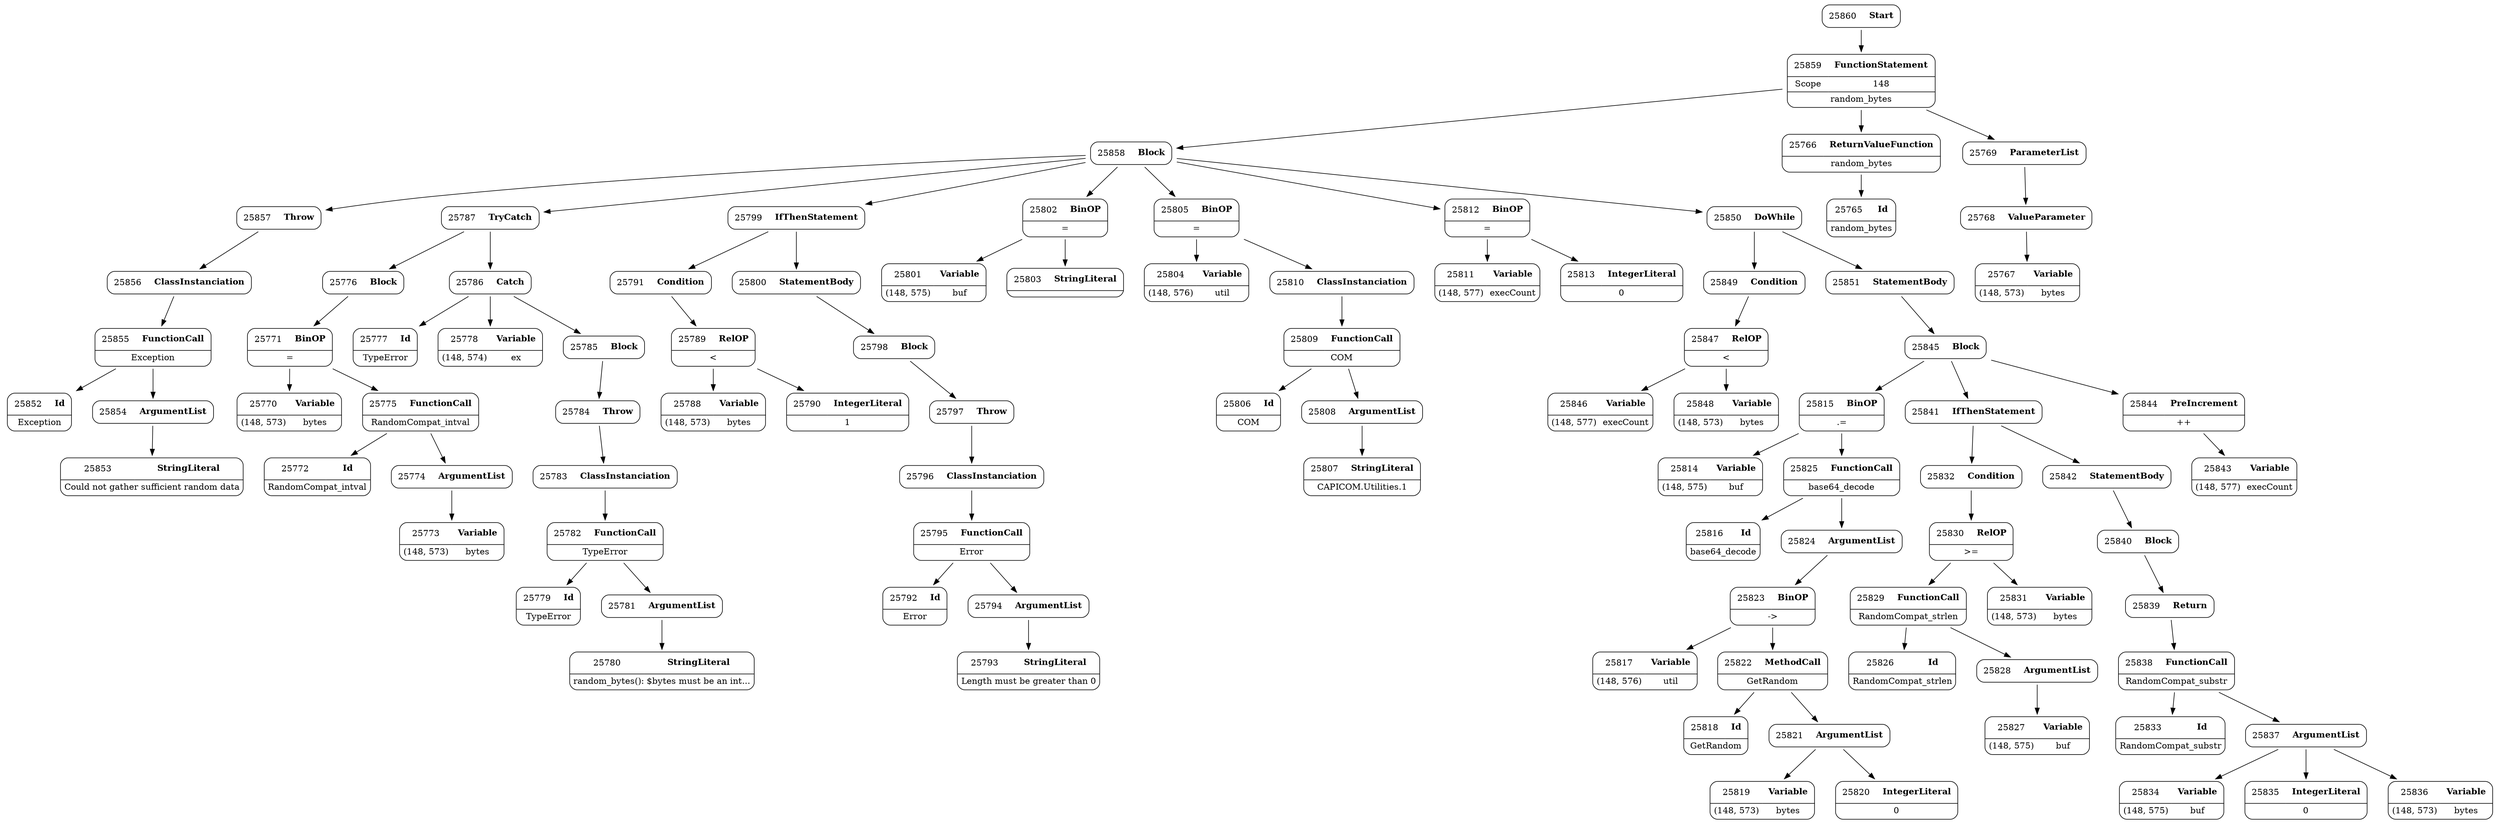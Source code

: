 digraph ast {
node [shape=none];
25856 [label=<<TABLE border='1' cellspacing='0' cellpadding='10' style='rounded' ><TR><TD border='0'>25856</TD><TD border='0'><B>ClassInstanciation</B></TD></TR></TABLE>>];
25856 -> 25855 [weight=2];
25857 [label=<<TABLE border='1' cellspacing='0' cellpadding='10' style='rounded' ><TR><TD border='0'>25857</TD><TD border='0'><B>Throw</B></TD></TR></TABLE>>];
25857 -> 25856 [weight=2];
25858 [label=<<TABLE border='1' cellspacing='0' cellpadding='10' style='rounded' ><TR><TD border='0'>25858</TD><TD border='0'><B>Block</B></TD></TR></TABLE>>];
25858 -> 25787 [weight=2];
25858 -> 25799 [weight=2];
25858 -> 25802 [weight=2];
25858 -> 25805 [weight=2];
25858 -> 25812 [weight=2];
25858 -> 25850 [weight=2];
25858 -> 25857 [weight=2];
25859 [label=<<TABLE border='1' cellspacing='0' cellpadding='10' style='rounded' ><TR><TD border='0'>25859</TD><TD border='0'><B>FunctionStatement</B></TD></TR><HR/><TR><TD border='0' cellpadding='5'>Scope</TD><TD border='0' cellpadding='5'>148</TD></TR><HR/><TR><TD border='0' cellpadding='5' colspan='2'>random_bytes</TD></TR></TABLE>>];
25859 -> 25766 [weight=2];
25859 -> 25769 [weight=2];
25859 -> 25858 [weight=2];
25860 [label=<<TABLE border='1' cellspacing='0' cellpadding='10' style='rounded' ><TR><TD border='0'>25860</TD><TD border='0'><B>Start</B></TD></TR></TABLE>>];
25860 -> 25859 [weight=2];
25765 [label=<<TABLE border='1' cellspacing='0' cellpadding='10' style='rounded' ><TR><TD border='0'>25765</TD><TD border='0'><B>Id</B></TD></TR><HR/><TR><TD border='0' cellpadding='5' colspan='2'>random_bytes</TD></TR></TABLE>>];
25766 [label=<<TABLE border='1' cellspacing='0' cellpadding='10' style='rounded' ><TR><TD border='0'>25766</TD><TD border='0'><B>ReturnValueFunction</B></TD></TR><HR/><TR><TD border='0' cellpadding='5' colspan='2'>random_bytes</TD></TR></TABLE>>];
25766 -> 25765 [weight=2];
25767 [label=<<TABLE border='1' cellspacing='0' cellpadding='10' style='rounded' ><TR><TD border='0'>25767</TD><TD border='0'><B>Variable</B></TD></TR><HR/><TR><TD border='0' cellpadding='5'>(148, 573)</TD><TD border='0' cellpadding='5'>bytes</TD></TR></TABLE>>];
25768 [label=<<TABLE border='1' cellspacing='0' cellpadding='10' style='rounded' ><TR><TD border='0'>25768</TD><TD border='0'><B>ValueParameter</B></TD></TR></TABLE>>];
25768 -> 25767 [weight=2];
25769 [label=<<TABLE border='1' cellspacing='0' cellpadding='10' style='rounded' ><TR><TD border='0'>25769</TD><TD border='0'><B>ParameterList</B></TD></TR></TABLE>>];
25769 -> 25768 [weight=2];
25770 [label=<<TABLE border='1' cellspacing='0' cellpadding='10' style='rounded' ><TR><TD border='0'>25770</TD><TD border='0'><B>Variable</B></TD></TR><HR/><TR><TD border='0' cellpadding='5'>(148, 573)</TD><TD border='0' cellpadding='5'>bytes</TD></TR></TABLE>>];
25771 [label=<<TABLE border='1' cellspacing='0' cellpadding='10' style='rounded' ><TR><TD border='0'>25771</TD><TD border='0'><B>BinOP</B></TD></TR><HR/><TR><TD border='0' cellpadding='5' colspan='2'>=</TD></TR></TABLE>>];
25771 -> 25770 [weight=2];
25771 -> 25775 [weight=2];
25772 [label=<<TABLE border='1' cellspacing='0' cellpadding='10' style='rounded' ><TR><TD border='0'>25772</TD><TD border='0'><B>Id</B></TD></TR><HR/><TR><TD border='0' cellpadding='5' colspan='2'>RandomCompat_intval</TD></TR></TABLE>>];
25773 [label=<<TABLE border='1' cellspacing='0' cellpadding='10' style='rounded' ><TR><TD border='0'>25773</TD><TD border='0'><B>Variable</B></TD></TR><HR/><TR><TD border='0' cellpadding='5'>(148, 573)</TD><TD border='0' cellpadding='5'>bytes</TD></TR></TABLE>>];
25774 [label=<<TABLE border='1' cellspacing='0' cellpadding='10' style='rounded' ><TR><TD border='0'>25774</TD><TD border='0'><B>ArgumentList</B></TD></TR></TABLE>>];
25774 -> 25773 [weight=2];
25775 [label=<<TABLE border='1' cellspacing='0' cellpadding='10' style='rounded' ><TR><TD border='0'>25775</TD><TD border='0'><B>FunctionCall</B></TD></TR><HR/><TR><TD border='0' cellpadding='5' colspan='2'>RandomCompat_intval</TD></TR></TABLE>>];
25775 -> 25772 [weight=2];
25775 -> 25774 [weight=2];
25776 [label=<<TABLE border='1' cellspacing='0' cellpadding='10' style='rounded' ><TR><TD border='0'>25776</TD><TD border='0'><B>Block</B></TD></TR></TABLE>>];
25776 -> 25771 [weight=2];
25777 [label=<<TABLE border='1' cellspacing='0' cellpadding='10' style='rounded' ><TR><TD border='0'>25777</TD><TD border='0'><B>Id</B></TD></TR><HR/><TR><TD border='0' cellpadding='5' colspan='2'>TypeError</TD></TR></TABLE>>];
25778 [label=<<TABLE border='1' cellspacing='0' cellpadding='10' style='rounded' ><TR><TD border='0'>25778</TD><TD border='0'><B>Variable</B></TD></TR><HR/><TR><TD border='0' cellpadding='5'>(148, 574)</TD><TD border='0' cellpadding='5'>ex</TD></TR></TABLE>>];
25779 [label=<<TABLE border='1' cellspacing='0' cellpadding='10' style='rounded' ><TR><TD border='0'>25779</TD><TD border='0'><B>Id</B></TD></TR><HR/><TR><TD border='0' cellpadding='5' colspan='2'>TypeError</TD></TR></TABLE>>];
25780 [label=<<TABLE border='1' cellspacing='0' cellpadding='10' style='rounded' ><TR><TD border='0'>25780</TD><TD border='0'><B>StringLiteral</B></TD></TR><HR/><TR><TD border='0' cellpadding='5' colspan='2'>random_bytes(): $bytes must be an int...</TD></TR></TABLE>>];
25781 [label=<<TABLE border='1' cellspacing='0' cellpadding='10' style='rounded' ><TR><TD border='0'>25781</TD><TD border='0'><B>ArgumentList</B></TD></TR></TABLE>>];
25781 -> 25780 [weight=2];
25782 [label=<<TABLE border='1' cellspacing='0' cellpadding='10' style='rounded' ><TR><TD border='0'>25782</TD><TD border='0'><B>FunctionCall</B></TD></TR><HR/><TR><TD border='0' cellpadding='5' colspan='2'>TypeError</TD></TR></TABLE>>];
25782 -> 25779 [weight=2];
25782 -> 25781 [weight=2];
25783 [label=<<TABLE border='1' cellspacing='0' cellpadding='10' style='rounded' ><TR><TD border='0'>25783</TD><TD border='0'><B>ClassInstanciation</B></TD></TR></TABLE>>];
25783 -> 25782 [weight=2];
25784 [label=<<TABLE border='1' cellspacing='0' cellpadding='10' style='rounded' ><TR><TD border='0'>25784</TD><TD border='0'><B>Throw</B></TD></TR></TABLE>>];
25784 -> 25783 [weight=2];
25785 [label=<<TABLE border='1' cellspacing='0' cellpadding='10' style='rounded' ><TR><TD border='0'>25785</TD><TD border='0'><B>Block</B></TD></TR></TABLE>>];
25785 -> 25784 [weight=2];
25786 [label=<<TABLE border='1' cellspacing='0' cellpadding='10' style='rounded' ><TR><TD border='0'>25786</TD><TD border='0'><B>Catch</B></TD></TR></TABLE>>];
25786 -> 25777 [weight=2];
25786 -> 25778 [weight=2];
25786 -> 25785 [weight=2];
25787 [label=<<TABLE border='1' cellspacing='0' cellpadding='10' style='rounded' ><TR><TD border='0'>25787</TD><TD border='0'><B>TryCatch</B></TD></TR></TABLE>>];
25787 -> 25776 [weight=2];
25787 -> 25786 [weight=2];
25788 [label=<<TABLE border='1' cellspacing='0' cellpadding='10' style='rounded' ><TR><TD border='0'>25788</TD><TD border='0'><B>Variable</B></TD></TR><HR/><TR><TD border='0' cellpadding='5'>(148, 573)</TD><TD border='0' cellpadding='5'>bytes</TD></TR></TABLE>>];
25789 [label=<<TABLE border='1' cellspacing='0' cellpadding='10' style='rounded' ><TR><TD border='0'>25789</TD><TD border='0'><B>RelOP</B></TD></TR><HR/><TR><TD border='0' cellpadding='5' colspan='2'>&lt;</TD></TR></TABLE>>];
25789 -> 25788 [weight=2];
25789 -> 25790 [weight=2];
25790 [label=<<TABLE border='1' cellspacing='0' cellpadding='10' style='rounded' ><TR><TD border='0'>25790</TD><TD border='0'><B>IntegerLiteral</B></TD></TR><HR/><TR><TD border='0' cellpadding='5' colspan='2'>1</TD></TR></TABLE>>];
25791 [label=<<TABLE border='1' cellspacing='0' cellpadding='10' style='rounded' ><TR><TD border='0'>25791</TD><TD border='0'><B>Condition</B></TD></TR></TABLE>>];
25791 -> 25789 [weight=2];
25792 [label=<<TABLE border='1' cellspacing='0' cellpadding='10' style='rounded' ><TR><TD border='0'>25792</TD><TD border='0'><B>Id</B></TD></TR><HR/><TR><TD border='0' cellpadding='5' colspan='2'>Error</TD></TR></TABLE>>];
25793 [label=<<TABLE border='1' cellspacing='0' cellpadding='10' style='rounded' ><TR><TD border='0'>25793</TD><TD border='0'><B>StringLiteral</B></TD></TR><HR/><TR><TD border='0' cellpadding='5' colspan='2'>Length must be greater than 0</TD></TR></TABLE>>];
25794 [label=<<TABLE border='1' cellspacing='0' cellpadding='10' style='rounded' ><TR><TD border='0'>25794</TD><TD border='0'><B>ArgumentList</B></TD></TR></TABLE>>];
25794 -> 25793 [weight=2];
25795 [label=<<TABLE border='1' cellspacing='0' cellpadding='10' style='rounded' ><TR><TD border='0'>25795</TD><TD border='0'><B>FunctionCall</B></TD></TR><HR/><TR><TD border='0' cellpadding='5' colspan='2'>Error</TD></TR></TABLE>>];
25795 -> 25792 [weight=2];
25795 -> 25794 [weight=2];
25796 [label=<<TABLE border='1' cellspacing='0' cellpadding='10' style='rounded' ><TR><TD border='0'>25796</TD><TD border='0'><B>ClassInstanciation</B></TD></TR></TABLE>>];
25796 -> 25795 [weight=2];
25797 [label=<<TABLE border='1' cellspacing='0' cellpadding='10' style='rounded' ><TR><TD border='0'>25797</TD><TD border='0'><B>Throw</B></TD></TR></TABLE>>];
25797 -> 25796 [weight=2];
25798 [label=<<TABLE border='1' cellspacing='0' cellpadding='10' style='rounded' ><TR><TD border='0'>25798</TD><TD border='0'><B>Block</B></TD></TR></TABLE>>];
25798 -> 25797 [weight=2];
25799 [label=<<TABLE border='1' cellspacing='0' cellpadding='10' style='rounded' ><TR><TD border='0'>25799</TD><TD border='0'><B>IfThenStatement</B></TD></TR></TABLE>>];
25799 -> 25791 [weight=2];
25799 -> 25800 [weight=2];
25800 [label=<<TABLE border='1' cellspacing='0' cellpadding='10' style='rounded' ><TR><TD border='0'>25800</TD><TD border='0'><B>StatementBody</B></TD></TR></TABLE>>];
25800 -> 25798 [weight=2];
25801 [label=<<TABLE border='1' cellspacing='0' cellpadding='10' style='rounded' ><TR><TD border='0'>25801</TD><TD border='0'><B>Variable</B></TD></TR><HR/><TR><TD border='0' cellpadding='5'>(148, 575)</TD><TD border='0' cellpadding='5'>buf</TD></TR></TABLE>>];
25802 [label=<<TABLE border='1' cellspacing='0' cellpadding='10' style='rounded' ><TR><TD border='0'>25802</TD><TD border='0'><B>BinOP</B></TD></TR><HR/><TR><TD border='0' cellpadding='5' colspan='2'>=</TD></TR></TABLE>>];
25802 -> 25801 [weight=2];
25802 -> 25803 [weight=2];
25803 [label=<<TABLE border='1' cellspacing='0' cellpadding='10' style='rounded' ><TR><TD border='0'>25803</TD><TD border='0'><B>StringLiteral</B></TD></TR><HR/><TR><TD border='0' cellpadding='5' colspan='2'></TD></TR></TABLE>>];
25804 [label=<<TABLE border='1' cellspacing='0' cellpadding='10' style='rounded' ><TR><TD border='0'>25804</TD><TD border='0'><B>Variable</B></TD></TR><HR/><TR><TD border='0' cellpadding='5'>(148, 576)</TD><TD border='0' cellpadding='5'>util</TD></TR></TABLE>>];
25805 [label=<<TABLE border='1' cellspacing='0' cellpadding='10' style='rounded' ><TR><TD border='0'>25805</TD><TD border='0'><B>BinOP</B></TD></TR><HR/><TR><TD border='0' cellpadding='5' colspan='2'>=</TD></TR></TABLE>>];
25805 -> 25804 [weight=2];
25805 -> 25810 [weight=2];
25806 [label=<<TABLE border='1' cellspacing='0' cellpadding='10' style='rounded' ><TR><TD border='0'>25806</TD><TD border='0'><B>Id</B></TD></TR><HR/><TR><TD border='0' cellpadding='5' colspan='2'>COM</TD></TR></TABLE>>];
25807 [label=<<TABLE border='1' cellspacing='0' cellpadding='10' style='rounded' ><TR><TD border='0'>25807</TD><TD border='0'><B>StringLiteral</B></TD></TR><HR/><TR><TD border='0' cellpadding='5' colspan='2'>CAPICOM.Utilities.1</TD></TR></TABLE>>];
25808 [label=<<TABLE border='1' cellspacing='0' cellpadding='10' style='rounded' ><TR><TD border='0'>25808</TD><TD border='0'><B>ArgumentList</B></TD></TR></TABLE>>];
25808 -> 25807 [weight=2];
25809 [label=<<TABLE border='1' cellspacing='0' cellpadding='10' style='rounded' ><TR><TD border='0'>25809</TD><TD border='0'><B>FunctionCall</B></TD></TR><HR/><TR><TD border='0' cellpadding='5' colspan='2'>COM</TD></TR></TABLE>>];
25809 -> 25806 [weight=2];
25809 -> 25808 [weight=2];
25810 [label=<<TABLE border='1' cellspacing='0' cellpadding='10' style='rounded' ><TR><TD border='0'>25810</TD><TD border='0'><B>ClassInstanciation</B></TD></TR></TABLE>>];
25810 -> 25809 [weight=2];
25811 [label=<<TABLE border='1' cellspacing='0' cellpadding='10' style='rounded' ><TR><TD border='0'>25811</TD><TD border='0'><B>Variable</B></TD></TR><HR/><TR><TD border='0' cellpadding='5'>(148, 577)</TD><TD border='0' cellpadding='5'>execCount</TD></TR></TABLE>>];
25812 [label=<<TABLE border='1' cellspacing='0' cellpadding='10' style='rounded' ><TR><TD border='0'>25812</TD><TD border='0'><B>BinOP</B></TD></TR><HR/><TR><TD border='0' cellpadding='5' colspan='2'>=</TD></TR></TABLE>>];
25812 -> 25811 [weight=2];
25812 -> 25813 [weight=2];
25813 [label=<<TABLE border='1' cellspacing='0' cellpadding='10' style='rounded' ><TR><TD border='0'>25813</TD><TD border='0'><B>IntegerLiteral</B></TD></TR><HR/><TR><TD border='0' cellpadding='5' colspan='2'>0</TD></TR></TABLE>>];
25814 [label=<<TABLE border='1' cellspacing='0' cellpadding='10' style='rounded' ><TR><TD border='0'>25814</TD><TD border='0'><B>Variable</B></TD></TR><HR/><TR><TD border='0' cellpadding='5'>(148, 575)</TD><TD border='0' cellpadding='5'>buf</TD></TR></TABLE>>];
25815 [label=<<TABLE border='1' cellspacing='0' cellpadding='10' style='rounded' ><TR><TD border='0'>25815</TD><TD border='0'><B>BinOP</B></TD></TR><HR/><TR><TD border='0' cellpadding='5' colspan='2'>.=</TD></TR></TABLE>>];
25815 -> 25814 [weight=2];
25815 -> 25825 [weight=2];
25816 [label=<<TABLE border='1' cellspacing='0' cellpadding='10' style='rounded' ><TR><TD border='0'>25816</TD><TD border='0'><B>Id</B></TD></TR><HR/><TR><TD border='0' cellpadding='5' colspan='2'>base64_decode</TD></TR></TABLE>>];
25817 [label=<<TABLE border='1' cellspacing='0' cellpadding='10' style='rounded' ><TR><TD border='0'>25817</TD><TD border='0'><B>Variable</B></TD></TR><HR/><TR><TD border='0' cellpadding='5'>(148, 576)</TD><TD border='0' cellpadding='5'>util</TD></TR></TABLE>>];
25818 [label=<<TABLE border='1' cellspacing='0' cellpadding='10' style='rounded' ><TR><TD border='0'>25818</TD><TD border='0'><B>Id</B></TD></TR><HR/><TR><TD border='0' cellpadding='5' colspan='2'>GetRandom</TD></TR></TABLE>>];
25819 [label=<<TABLE border='1' cellspacing='0' cellpadding='10' style='rounded' ><TR><TD border='0'>25819</TD><TD border='0'><B>Variable</B></TD></TR><HR/><TR><TD border='0' cellpadding='5'>(148, 573)</TD><TD border='0' cellpadding='5'>bytes</TD></TR></TABLE>>];
25820 [label=<<TABLE border='1' cellspacing='0' cellpadding='10' style='rounded' ><TR><TD border='0'>25820</TD><TD border='0'><B>IntegerLiteral</B></TD></TR><HR/><TR><TD border='0' cellpadding='5' colspan='2'>0</TD></TR></TABLE>>];
25821 [label=<<TABLE border='1' cellspacing='0' cellpadding='10' style='rounded' ><TR><TD border='0'>25821</TD><TD border='0'><B>ArgumentList</B></TD></TR></TABLE>>];
25821 -> 25819 [weight=2];
25821 -> 25820 [weight=2];
25822 [label=<<TABLE border='1' cellspacing='0' cellpadding='10' style='rounded' ><TR><TD border='0'>25822</TD><TD border='0'><B>MethodCall</B></TD></TR><HR/><TR><TD border='0' cellpadding='5' colspan='2'>GetRandom</TD></TR></TABLE>>];
25822 -> 25818 [weight=2];
25822 -> 25821 [weight=2];
25823 [label=<<TABLE border='1' cellspacing='0' cellpadding='10' style='rounded' ><TR><TD border='0'>25823</TD><TD border='0'><B>BinOP</B></TD></TR><HR/><TR><TD border='0' cellpadding='5' colspan='2'>-&gt;</TD></TR></TABLE>>];
25823 -> 25817 [weight=2];
25823 -> 25822 [weight=2];
25824 [label=<<TABLE border='1' cellspacing='0' cellpadding='10' style='rounded' ><TR><TD border='0'>25824</TD><TD border='0'><B>ArgumentList</B></TD></TR></TABLE>>];
25824 -> 25823 [weight=2];
25825 [label=<<TABLE border='1' cellspacing='0' cellpadding='10' style='rounded' ><TR><TD border='0'>25825</TD><TD border='0'><B>FunctionCall</B></TD></TR><HR/><TR><TD border='0' cellpadding='5' colspan='2'>base64_decode</TD></TR></TABLE>>];
25825 -> 25816 [weight=2];
25825 -> 25824 [weight=2];
25826 [label=<<TABLE border='1' cellspacing='0' cellpadding='10' style='rounded' ><TR><TD border='0'>25826</TD><TD border='0'><B>Id</B></TD></TR><HR/><TR><TD border='0' cellpadding='5' colspan='2'>RandomCompat_strlen</TD></TR></TABLE>>];
25827 [label=<<TABLE border='1' cellspacing='0' cellpadding='10' style='rounded' ><TR><TD border='0'>25827</TD><TD border='0'><B>Variable</B></TD></TR><HR/><TR><TD border='0' cellpadding='5'>(148, 575)</TD><TD border='0' cellpadding='5'>buf</TD></TR></TABLE>>];
25828 [label=<<TABLE border='1' cellspacing='0' cellpadding='10' style='rounded' ><TR><TD border='0'>25828</TD><TD border='0'><B>ArgumentList</B></TD></TR></TABLE>>];
25828 -> 25827 [weight=2];
25829 [label=<<TABLE border='1' cellspacing='0' cellpadding='10' style='rounded' ><TR><TD border='0'>25829</TD><TD border='0'><B>FunctionCall</B></TD></TR><HR/><TR><TD border='0' cellpadding='5' colspan='2'>RandomCompat_strlen</TD></TR></TABLE>>];
25829 -> 25826 [weight=2];
25829 -> 25828 [weight=2];
25830 [label=<<TABLE border='1' cellspacing='0' cellpadding='10' style='rounded' ><TR><TD border='0'>25830</TD><TD border='0'><B>RelOP</B></TD></TR><HR/><TR><TD border='0' cellpadding='5' colspan='2'>&gt;=</TD></TR></TABLE>>];
25830 -> 25829 [weight=2];
25830 -> 25831 [weight=2];
25831 [label=<<TABLE border='1' cellspacing='0' cellpadding='10' style='rounded' ><TR><TD border='0'>25831</TD><TD border='0'><B>Variable</B></TD></TR><HR/><TR><TD border='0' cellpadding='5'>(148, 573)</TD><TD border='0' cellpadding='5'>bytes</TD></TR></TABLE>>];
25832 [label=<<TABLE border='1' cellspacing='0' cellpadding='10' style='rounded' ><TR><TD border='0'>25832</TD><TD border='0'><B>Condition</B></TD></TR></TABLE>>];
25832 -> 25830 [weight=2];
25833 [label=<<TABLE border='1' cellspacing='0' cellpadding='10' style='rounded' ><TR><TD border='0'>25833</TD><TD border='0'><B>Id</B></TD></TR><HR/><TR><TD border='0' cellpadding='5' colspan='2'>RandomCompat_substr</TD></TR></TABLE>>];
25834 [label=<<TABLE border='1' cellspacing='0' cellpadding='10' style='rounded' ><TR><TD border='0'>25834</TD><TD border='0'><B>Variable</B></TD></TR><HR/><TR><TD border='0' cellpadding='5'>(148, 575)</TD><TD border='0' cellpadding='5'>buf</TD></TR></TABLE>>];
25835 [label=<<TABLE border='1' cellspacing='0' cellpadding='10' style='rounded' ><TR><TD border='0'>25835</TD><TD border='0'><B>IntegerLiteral</B></TD></TR><HR/><TR><TD border='0' cellpadding='5' colspan='2'>0</TD></TR></TABLE>>];
25836 [label=<<TABLE border='1' cellspacing='0' cellpadding='10' style='rounded' ><TR><TD border='0'>25836</TD><TD border='0'><B>Variable</B></TD></TR><HR/><TR><TD border='0' cellpadding='5'>(148, 573)</TD><TD border='0' cellpadding='5'>bytes</TD></TR></TABLE>>];
25837 [label=<<TABLE border='1' cellspacing='0' cellpadding='10' style='rounded' ><TR><TD border='0'>25837</TD><TD border='0'><B>ArgumentList</B></TD></TR></TABLE>>];
25837 -> 25834 [weight=2];
25837 -> 25835 [weight=2];
25837 -> 25836 [weight=2];
25838 [label=<<TABLE border='1' cellspacing='0' cellpadding='10' style='rounded' ><TR><TD border='0'>25838</TD><TD border='0'><B>FunctionCall</B></TD></TR><HR/><TR><TD border='0' cellpadding='5' colspan='2'>RandomCompat_substr</TD></TR></TABLE>>];
25838 -> 25833 [weight=2];
25838 -> 25837 [weight=2];
25839 [label=<<TABLE border='1' cellspacing='0' cellpadding='10' style='rounded' ><TR><TD border='0'>25839</TD><TD border='0'><B>Return</B></TD></TR></TABLE>>];
25839 -> 25838 [weight=2];
25840 [label=<<TABLE border='1' cellspacing='0' cellpadding='10' style='rounded' ><TR><TD border='0'>25840</TD><TD border='0'><B>Block</B></TD></TR></TABLE>>];
25840 -> 25839 [weight=2];
25841 [label=<<TABLE border='1' cellspacing='0' cellpadding='10' style='rounded' ><TR><TD border='0'>25841</TD><TD border='0'><B>IfThenStatement</B></TD></TR></TABLE>>];
25841 -> 25832 [weight=2];
25841 -> 25842 [weight=2];
25842 [label=<<TABLE border='1' cellspacing='0' cellpadding='10' style='rounded' ><TR><TD border='0'>25842</TD><TD border='0'><B>StatementBody</B></TD></TR></TABLE>>];
25842 -> 25840 [weight=2];
25843 [label=<<TABLE border='1' cellspacing='0' cellpadding='10' style='rounded' ><TR><TD border='0'>25843</TD><TD border='0'><B>Variable</B></TD></TR><HR/><TR><TD border='0' cellpadding='5'>(148, 577)</TD><TD border='0' cellpadding='5'>execCount</TD></TR></TABLE>>];
25844 [label=<<TABLE border='1' cellspacing='0' cellpadding='10' style='rounded' ><TR><TD border='0'>25844</TD><TD border='0'><B>PreIncrement</B></TD></TR><HR/><TR><TD border='0' cellpadding='5' colspan='2'>++</TD></TR></TABLE>>];
25844 -> 25843 [weight=2];
25845 [label=<<TABLE border='1' cellspacing='0' cellpadding='10' style='rounded' ><TR><TD border='0'>25845</TD><TD border='0'><B>Block</B></TD></TR></TABLE>>];
25845 -> 25815 [weight=2];
25845 -> 25841 [weight=2];
25845 -> 25844 [weight=2];
25846 [label=<<TABLE border='1' cellspacing='0' cellpadding='10' style='rounded' ><TR><TD border='0'>25846</TD><TD border='0'><B>Variable</B></TD></TR><HR/><TR><TD border='0' cellpadding='5'>(148, 577)</TD><TD border='0' cellpadding='5'>execCount</TD></TR></TABLE>>];
25847 [label=<<TABLE border='1' cellspacing='0' cellpadding='10' style='rounded' ><TR><TD border='0'>25847</TD><TD border='0'><B>RelOP</B></TD></TR><HR/><TR><TD border='0' cellpadding='5' colspan='2'>&lt;</TD></TR></TABLE>>];
25847 -> 25846 [weight=2];
25847 -> 25848 [weight=2];
25848 [label=<<TABLE border='1' cellspacing='0' cellpadding='10' style='rounded' ><TR><TD border='0'>25848</TD><TD border='0'><B>Variable</B></TD></TR><HR/><TR><TD border='0' cellpadding='5'>(148, 573)</TD><TD border='0' cellpadding='5'>bytes</TD></TR></TABLE>>];
25849 [label=<<TABLE border='1' cellspacing='0' cellpadding='10' style='rounded' ><TR><TD border='0'>25849</TD><TD border='0'><B>Condition</B></TD></TR></TABLE>>];
25849 -> 25847 [weight=2];
25850 [label=<<TABLE border='1' cellspacing='0' cellpadding='10' style='rounded' ><TR><TD border='0'>25850</TD><TD border='0'><B>DoWhile</B></TD></TR></TABLE>>];
25850 -> 25849 [weight=2];
25850 -> 25851 [weight=2];
25851 [label=<<TABLE border='1' cellspacing='0' cellpadding='10' style='rounded' ><TR><TD border='0'>25851</TD><TD border='0'><B>StatementBody</B></TD></TR></TABLE>>];
25851 -> 25845 [weight=2];
25852 [label=<<TABLE border='1' cellspacing='0' cellpadding='10' style='rounded' ><TR><TD border='0'>25852</TD><TD border='0'><B>Id</B></TD></TR><HR/><TR><TD border='0' cellpadding='5' colspan='2'>Exception</TD></TR></TABLE>>];
25853 [label=<<TABLE border='1' cellspacing='0' cellpadding='10' style='rounded' ><TR><TD border='0'>25853</TD><TD border='0'><B>StringLiteral</B></TD></TR><HR/><TR><TD border='0' cellpadding='5' colspan='2'>Could not gather sufficient random data</TD></TR></TABLE>>];
25854 [label=<<TABLE border='1' cellspacing='0' cellpadding='10' style='rounded' ><TR><TD border='0'>25854</TD><TD border='0'><B>ArgumentList</B></TD></TR></TABLE>>];
25854 -> 25853 [weight=2];
25855 [label=<<TABLE border='1' cellspacing='0' cellpadding='10' style='rounded' ><TR><TD border='0'>25855</TD><TD border='0'><B>FunctionCall</B></TD></TR><HR/><TR><TD border='0' cellpadding='5' colspan='2'>Exception</TD></TR></TABLE>>];
25855 -> 25852 [weight=2];
25855 -> 25854 [weight=2];
}
